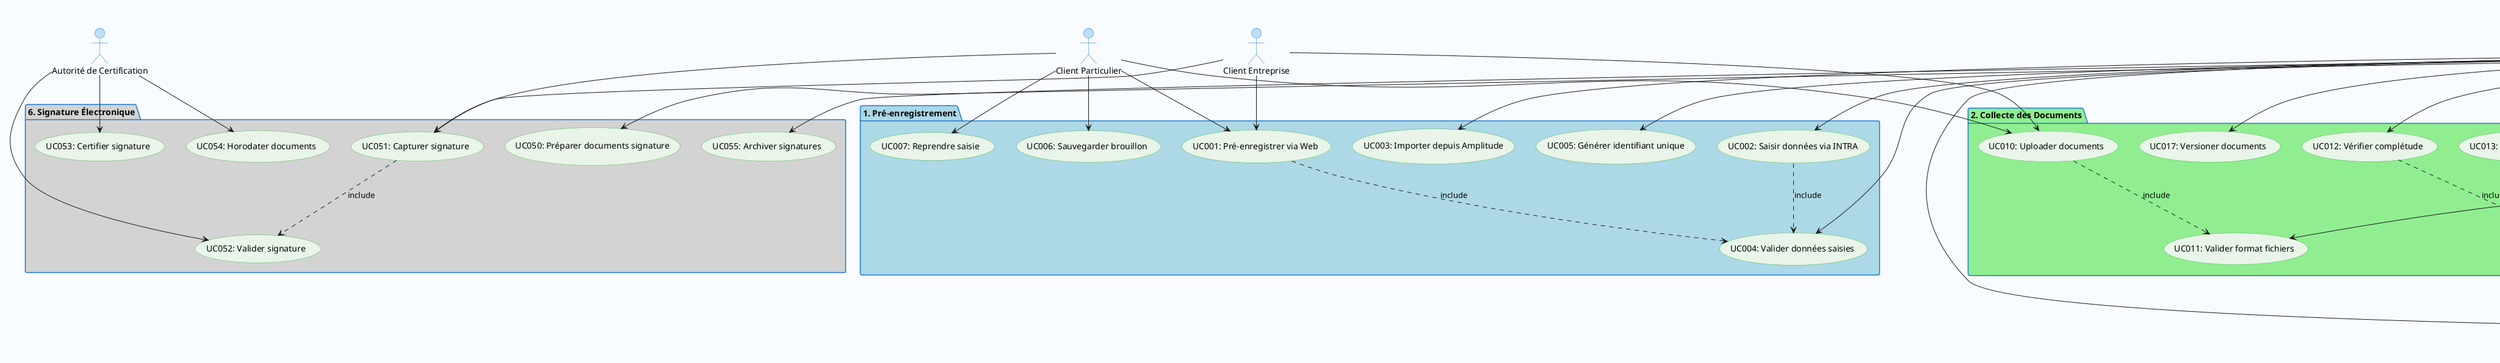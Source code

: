 @startuml UseCasesKYC
skinparam backgroundColor #F8FBFF
skinparam packageBackgroundColor #E3F2FD
skinparam packageBorderColor #1976D2
skinparam actor {
    BackgroundColor #BBDEFB
    BorderColor #1976D2
}
skinparam usecase {
    BackgroundColor #E8F5E8
    BorderColor #4CAF50
}

title Diagramme des Use Cases - Processus KYC par Grandes Étapes

' === ACTEURS PRINCIPAUX ===
actor "Client Particulier" as ClientP
actor "Client Entreprise" as ClientE
actor "Gestionnaire KYC" as Gestionnaire
actor "Superviseur KYC" as Superviseur
actor "Auditeur" as Auditeur
actor "Système CBS" as CBS
actor "Autorité de Certification" as AC

' === PACKAGE 1: PRÉ-ENREGISTREMENT ===
package "1. Pré-enregistrement" #LightBlue {
    usecase "UC001: Pré-enregistrer via Web" as UC001
    usecase "UC002: Saisir données via INTRA" as UC002
    usecase "UC003: Importer depuis Amplitude" as UC003
    usecase "UC004: Valider données saisies" as UC004
    usecase "UC005: Générer identifiant unique" as UC005
    usecase "UC006: Sauvegarder brouillon" as UC006
    usecase "UC007: Reprendre saisie" as UC007
}

' === PACKAGE 2: COLLECTE DOCUMENTS ===
package "2. Collecte des Documents" #LightGreen {
    usecase "UC010: Uploader documents" as UC010
    usecase "UC011: Valider format fichiers" as UC011
    usecase "UC012: Vérifier complétude" as UC012
    usecase "UC013: Contrôler expiration" as UC013
    usecase "UC014: Générer liste manquants" as UC014
    usecase "UC015: Relancer client" as UC015
    usecase "UC016: Archiver documents" as UC016
    usecase "UC017: Versioner documents" as UC017
}

' === PACKAGE 3: CONTRÔLES KYC ===
package "3. Contrôles KYC" #LightYellow {
    usecase "UC020: Contrôler identité" as UC020
    usecase "UC021: Vérifier blacklist" as UC021
    usecase "UC022: Identifier PPE" as UC022
    usecase "UC023: Contrôler FATCA" as UC023
    usecase "UC024: Détecter doublons" as UC024
    usecase "UC025: Contrôler conformité" as UC025
    usecase "UC026: Escalader contrôles" as UC026
    usecase "UC027: Générer rapport contrôles" as UC027
}

' === PACKAGE 4: VALIDATION FINALE ===
package "4. Validation Finale" #LightCyan {
    usecase "UC030: Analyser dossier complet" as UC030
    usecase "UC031: Appliquer grille validation" as UC031
    usecase "UC032: Prendre décision finale" as UC032
    usecase "UC033: Demander compléments" as UC033
    usecase "UC034: Rejeter dossier" as UC034
    usecase "UC035: Valider dossier" as UC035
    usecase "UC036: Escalader validation" as UC036
}

' === PACKAGE 5: CRÉATION COMPTE CBS ===
package "5. Création Compte CBS" #LightPink {
    usecase "UC040: Paramétrer compte CBS" as UC040
    usecase "UC041: Créer compte dans CBS" as UC041
    usecase "UC042: Générer RIB" as UC042
    usecase "UC043: Vérifier création" as UC043
    usecase "UC044: Synchroniser données" as UC044
    usecase "UC045: Gérer erreurs CBS" as UC045
}

' === PACKAGE 6: SIGNATURE ÉLECTRONIQUE ===
package "6. Signature Électronique" #LightGray {
    usecase "UC050: Préparer documents signature" as UC050
    usecase "UC051: Capturer signature" as UC051
    usecase "UC052: Valider signature" as UC052
    usecase "UC053: Certifier signature" as UC053
    usecase "UC054: Horodater documents" as UC054
    usecase "UC055: Archiver signatures" as UC055
}

' === PACKAGE 7: GESTION OPÉRATIONNELLE ===
package "7. Gestion Opérationnelle" #LightSalmon {
    usecase "UC060: Bloquer client" as UC060
    usecase "UC061: Débloquer client" as UC061
    usecase "UC062: Bloquer compte" as UC062
    usecase "UC063: Débloquer compte" as UC063
    usecase "UC064: Clôturer compte" as UC064
    usecase "UC065: Modifier statut client" as UC065
    usecase "UC066: Superviser opérations" as UC066
}

' === PACKAGE 8: AUDIT ET REPORTING ===
package "8. Audit et Reporting" #Lavender {
    usecase "UC070: Journaliser actions" as UC070
    usecase "UC071: Consulter audit" as UC071
    usecase "UC072: Générer rapports" as UC072
    usecase "UC073: Tracer modifications" as UC073
    usecase "UC074: Contrôler conformité" as UC074
}

' === RELATIONS ACTEURS - USE CASES ===

' Pré-enregistrement
ClientP --> UC001
ClientE --> UC001
Gestionnaire --> UC002
Gestionnaire --> UC003
Gestionnaire --> UC004
Gestionnaire --> UC005
ClientP --> UC006
ClientP --> UC007

' Collecte Documents
ClientP --> UC010
ClientE --> UC010
Gestionnaire --> UC011
Gestionnaire --> UC012
Gestionnaire --> UC013
Gestionnaire --> UC014
Gestionnaire --> UC015
Gestionnaire --> UC016
Gestionnaire --> UC017

' Contrôles KYC
Gestionnaire --> UC020
Gestionnaire --> UC021
Gestionnaire --> UC022
Gestionnaire --> UC023
Gestionnaire --> UC024
Gestionnaire --> UC025
Superviseur --> UC026
Gestionnaire --> UC027

' Validation Finale
Gestionnaire --> UC030
Gestionnaire --> UC031
Superviseur --> UC032
Gestionnaire --> UC033
Superviseur --> UC034
Superviseur --> UC035
Superviseur --> UC036

' Création Compte CBS
Gestionnaire --> UC040
CBS --> UC041
CBS --> UC042
Gestionnaire --> UC043
Gestionnaire --> UC044
Gestionnaire --> UC045

' Signature Électronique
Gestionnaire --> UC050
ClientP --> UC051
ClientE --> UC051
AC --> UC052
AC --> UC053
AC --> UC054
Gestionnaire --> UC055

' Gestion Opérationnelle
Superviseur --> UC060
Superviseur --> UC061
Superviseur --> UC062
Superviseur --> UC063
Superviseur --> UC064
Gestionnaire --> UC065
Superviseur --> UC066

' Audit et Reporting
Gestionnaire --> UC070
Auditeur --> UC071
Auditeur --> UC072
Auditeur --> UC073
Auditeur --> UC074

' === RELATIONS INCLUDE/EXTEND ===
UC001 ..> UC004 : include
UC002 ..> UC004 : include
UC010 ..> UC011 : include
UC012 ..> UC014 : include
UC020 ..> UC027 : include
UC030 ..> UC031 : include
UC041 ..> UC042 : include
UC051 ..> UC052 : include
UC060 ..> UC070 : include
UC061 ..> UC070 : include

UC033 ..> UC030 : extend
UC026 ..> UC020 : extend
UC036 ..> UC032 : extend
UC045 ..> UC041 : extend

@enduml
